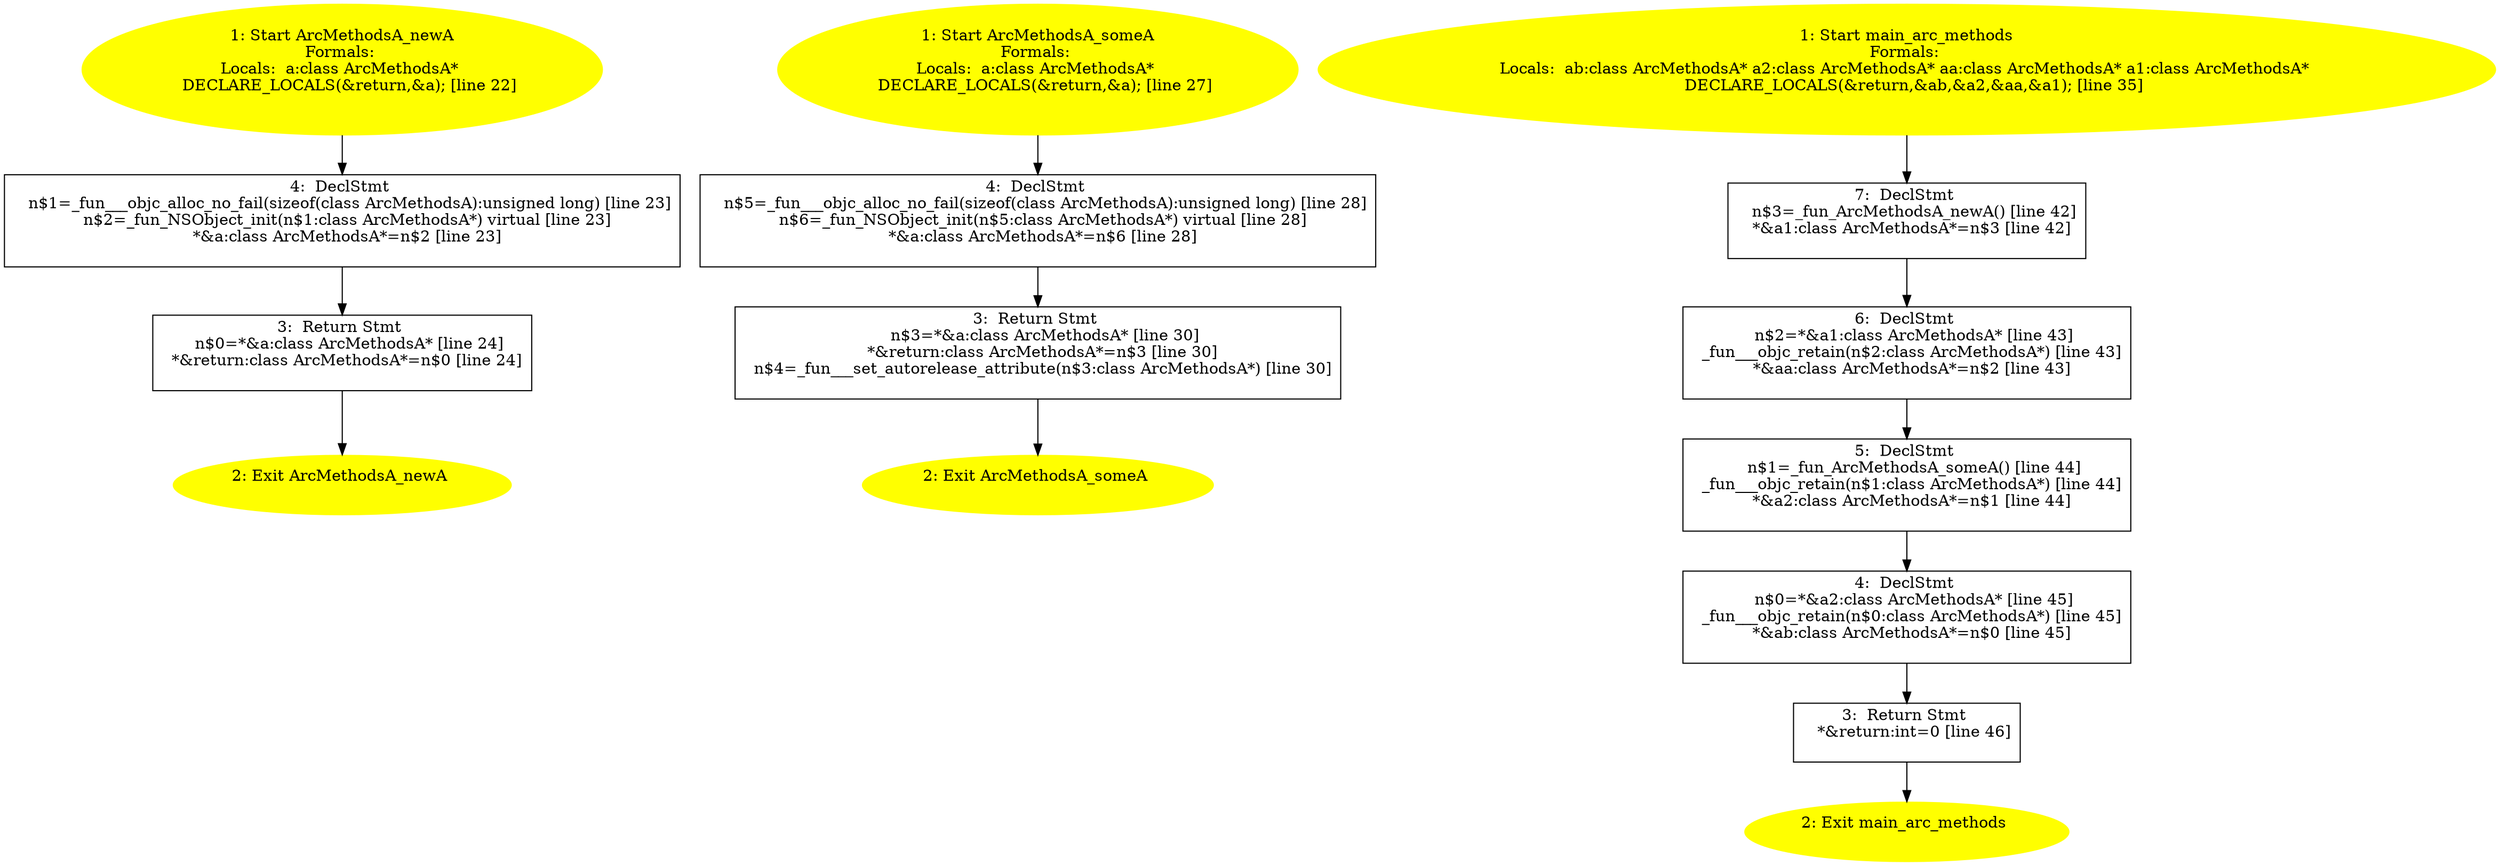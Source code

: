 /* @generated */
digraph iCFG {
"ArcMethodsA_newAclass.a1a593730f09207bdfeee07b0a5c2a2b_1" [label="1: Start ArcMethodsA_newA\nFormals: \nLocals:  a:class ArcMethodsA* \n   DECLARE_LOCALS(&return,&a); [line 22]\n " color=yellow style=filled]
	

	 "ArcMethodsA_newAclass.a1a593730f09207bdfeee07b0a5c2a2b_1" -> "ArcMethodsA_newAclass.a1a593730f09207bdfeee07b0a5c2a2b_4" ;
"ArcMethodsA_newAclass.a1a593730f09207bdfeee07b0a5c2a2b_2" [label="2: Exit ArcMethodsA_newA \n  " color=yellow style=filled]
	

"ArcMethodsA_newAclass.a1a593730f09207bdfeee07b0a5c2a2b_3" [label="3:  Return Stmt \n   n$0=*&a:class ArcMethodsA* [line 24]\n  *&return:class ArcMethodsA*=n$0 [line 24]\n " shape="box"]
	

	 "ArcMethodsA_newAclass.a1a593730f09207bdfeee07b0a5c2a2b_3" -> "ArcMethodsA_newAclass.a1a593730f09207bdfeee07b0a5c2a2b_2" ;
"ArcMethodsA_newAclass.a1a593730f09207bdfeee07b0a5c2a2b_4" [label="4:  DeclStmt \n   n$1=_fun___objc_alloc_no_fail(sizeof(class ArcMethodsA):unsigned long) [line 23]\n  n$2=_fun_NSObject_init(n$1:class ArcMethodsA*) virtual [line 23]\n  *&a:class ArcMethodsA*=n$2 [line 23]\n " shape="box"]
	

	 "ArcMethodsA_newAclass.a1a593730f09207bdfeee07b0a5c2a2b_4" -> "ArcMethodsA_newAclass.a1a593730f09207bdfeee07b0a5c2a2b_3" ;
"ArcMethodsA_someAclass.c9d4f8751e9d91ae9809cf7cbd0e44db_1" [label="1: Start ArcMethodsA_someA\nFormals: \nLocals:  a:class ArcMethodsA* \n   DECLARE_LOCALS(&return,&a); [line 27]\n " color=yellow style=filled]
	

	 "ArcMethodsA_someAclass.c9d4f8751e9d91ae9809cf7cbd0e44db_1" -> "ArcMethodsA_someAclass.c9d4f8751e9d91ae9809cf7cbd0e44db_4" ;
"ArcMethodsA_someAclass.c9d4f8751e9d91ae9809cf7cbd0e44db_2" [label="2: Exit ArcMethodsA_someA \n  " color=yellow style=filled]
	

"ArcMethodsA_someAclass.c9d4f8751e9d91ae9809cf7cbd0e44db_3" [label="3:  Return Stmt \n   n$3=*&a:class ArcMethodsA* [line 30]\n  *&return:class ArcMethodsA*=n$3 [line 30]\n  n$4=_fun___set_autorelease_attribute(n$3:class ArcMethodsA*) [line 30]\n " shape="box"]
	

	 "ArcMethodsA_someAclass.c9d4f8751e9d91ae9809cf7cbd0e44db_3" -> "ArcMethodsA_someAclass.c9d4f8751e9d91ae9809cf7cbd0e44db_2" ;
"ArcMethodsA_someAclass.c9d4f8751e9d91ae9809cf7cbd0e44db_4" [label="4:  DeclStmt \n   n$5=_fun___objc_alloc_no_fail(sizeof(class ArcMethodsA):unsigned long) [line 28]\n  n$6=_fun_NSObject_init(n$5:class ArcMethodsA*) virtual [line 28]\n  *&a:class ArcMethodsA*=n$6 [line 28]\n " shape="box"]
	

	 "ArcMethodsA_someAclass.c9d4f8751e9d91ae9809cf7cbd0e44db_4" -> "ArcMethodsA_someAclass.c9d4f8751e9d91ae9809cf7cbd0e44db_3" ;
"main_arc_methods.6924ccbb58d8dbb03048861dcbd6134b_1" [label="1: Start main_arc_methods\nFormals: \nLocals:  ab:class ArcMethodsA* a2:class ArcMethodsA* aa:class ArcMethodsA* a1:class ArcMethodsA* \n   DECLARE_LOCALS(&return,&ab,&a2,&aa,&a1); [line 35]\n " color=yellow style=filled]
	

	 "main_arc_methods.6924ccbb58d8dbb03048861dcbd6134b_1" -> "main_arc_methods.6924ccbb58d8dbb03048861dcbd6134b_7" ;
"main_arc_methods.6924ccbb58d8dbb03048861dcbd6134b_2" [label="2: Exit main_arc_methods \n  " color=yellow style=filled]
	

"main_arc_methods.6924ccbb58d8dbb03048861dcbd6134b_3" [label="3:  Return Stmt \n   *&return:int=0 [line 46]\n " shape="box"]
	

	 "main_arc_methods.6924ccbb58d8dbb03048861dcbd6134b_3" -> "main_arc_methods.6924ccbb58d8dbb03048861dcbd6134b_2" ;
"main_arc_methods.6924ccbb58d8dbb03048861dcbd6134b_4" [label="4:  DeclStmt \n   n$0=*&a2:class ArcMethodsA* [line 45]\n  _fun___objc_retain(n$0:class ArcMethodsA*) [line 45]\n  *&ab:class ArcMethodsA*=n$0 [line 45]\n " shape="box"]
	

	 "main_arc_methods.6924ccbb58d8dbb03048861dcbd6134b_4" -> "main_arc_methods.6924ccbb58d8dbb03048861dcbd6134b_3" ;
"main_arc_methods.6924ccbb58d8dbb03048861dcbd6134b_5" [label="5:  DeclStmt \n   n$1=_fun_ArcMethodsA_someA() [line 44]\n  _fun___objc_retain(n$1:class ArcMethodsA*) [line 44]\n  *&a2:class ArcMethodsA*=n$1 [line 44]\n " shape="box"]
	

	 "main_arc_methods.6924ccbb58d8dbb03048861dcbd6134b_5" -> "main_arc_methods.6924ccbb58d8dbb03048861dcbd6134b_4" ;
"main_arc_methods.6924ccbb58d8dbb03048861dcbd6134b_6" [label="6:  DeclStmt \n   n$2=*&a1:class ArcMethodsA* [line 43]\n  _fun___objc_retain(n$2:class ArcMethodsA*) [line 43]\n  *&aa:class ArcMethodsA*=n$2 [line 43]\n " shape="box"]
	

	 "main_arc_methods.6924ccbb58d8dbb03048861dcbd6134b_6" -> "main_arc_methods.6924ccbb58d8dbb03048861dcbd6134b_5" ;
"main_arc_methods.6924ccbb58d8dbb03048861dcbd6134b_7" [label="7:  DeclStmt \n   n$3=_fun_ArcMethodsA_newA() [line 42]\n  *&a1:class ArcMethodsA*=n$3 [line 42]\n " shape="box"]
	

	 "main_arc_methods.6924ccbb58d8dbb03048861dcbd6134b_7" -> "main_arc_methods.6924ccbb58d8dbb03048861dcbd6134b_6" ;
}

